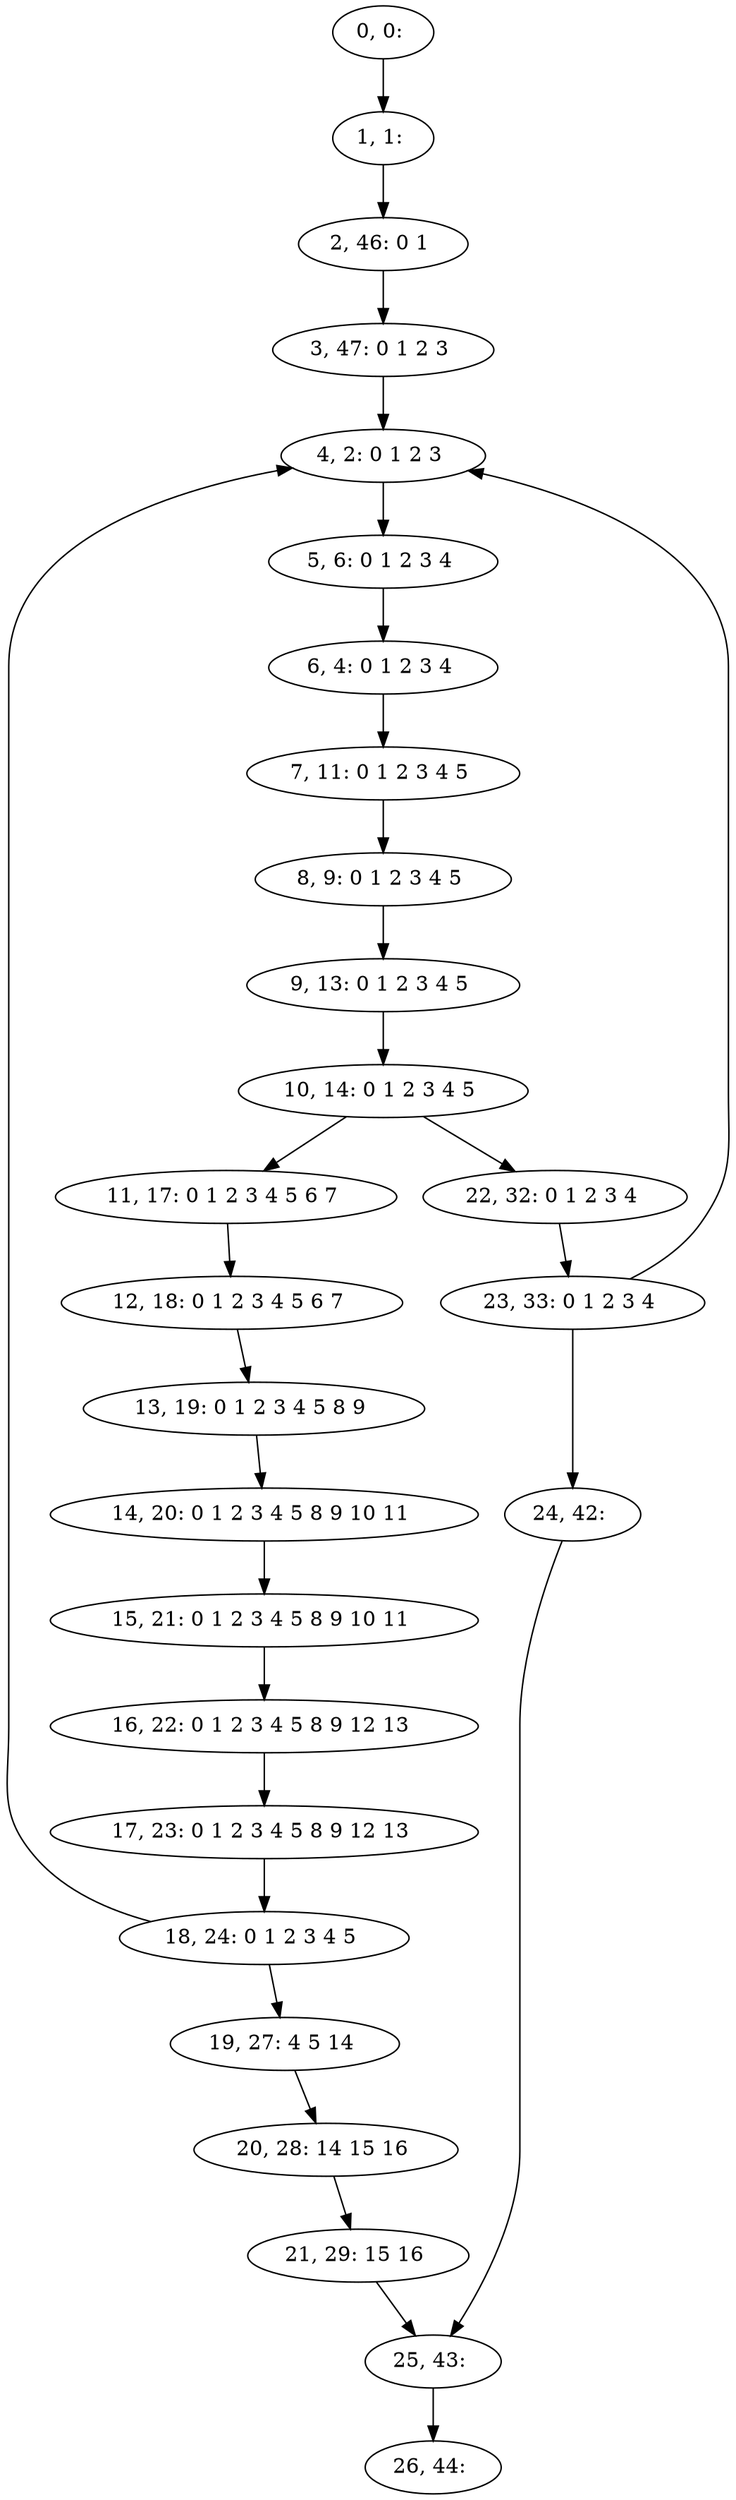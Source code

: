 digraph G {
0[label="0, 0: "];
1[label="1, 1: "];
2[label="2, 46: 0 1 "];
3[label="3, 47: 0 1 2 3 "];
4[label="4, 2: 0 1 2 3 "];
5[label="5, 6: 0 1 2 3 4 "];
6[label="6, 4: 0 1 2 3 4 "];
7[label="7, 11: 0 1 2 3 4 5 "];
8[label="8, 9: 0 1 2 3 4 5 "];
9[label="9, 13: 0 1 2 3 4 5 "];
10[label="10, 14: 0 1 2 3 4 5 "];
11[label="11, 17: 0 1 2 3 4 5 6 7 "];
12[label="12, 18: 0 1 2 3 4 5 6 7 "];
13[label="13, 19: 0 1 2 3 4 5 8 9 "];
14[label="14, 20: 0 1 2 3 4 5 8 9 10 11 "];
15[label="15, 21: 0 1 2 3 4 5 8 9 10 11 "];
16[label="16, 22: 0 1 2 3 4 5 8 9 12 13 "];
17[label="17, 23: 0 1 2 3 4 5 8 9 12 13 "];
18[label="18, 24: 0 1 2 3 4 5 "];
19[label="19, 27: 4 5 14 "];
20[label="20, 28: 14 15 16 "];
21[label="21, 29: 15 16 "];
22[label="22, 32: 0 1 2 3 4 "];
23[label="23, 33: 0 1 2 3 4 "];
24[label="24, 42: "];
25[label="25, 43: "];
26[label="26, 44: "];
0->1 ;
1->2 ;
2->3 ;
3->4 ;
4->5 ;
5->6 ;
6->7 ;
7->8 ;
8->9 ;
9->10 ;
10->11 ;
10->22 ;
11->12 ;
12->13 ;
13->14 ;
14->15 ;
15->16 ;
16->17 ;
17->18 ;
18->19 ;
18->4 ;
19->20 ;
20->21 ;
21->25 ;
22->23 ;
23->24 ;
23->4 ;
24->25 ;
25->26 ;
}
